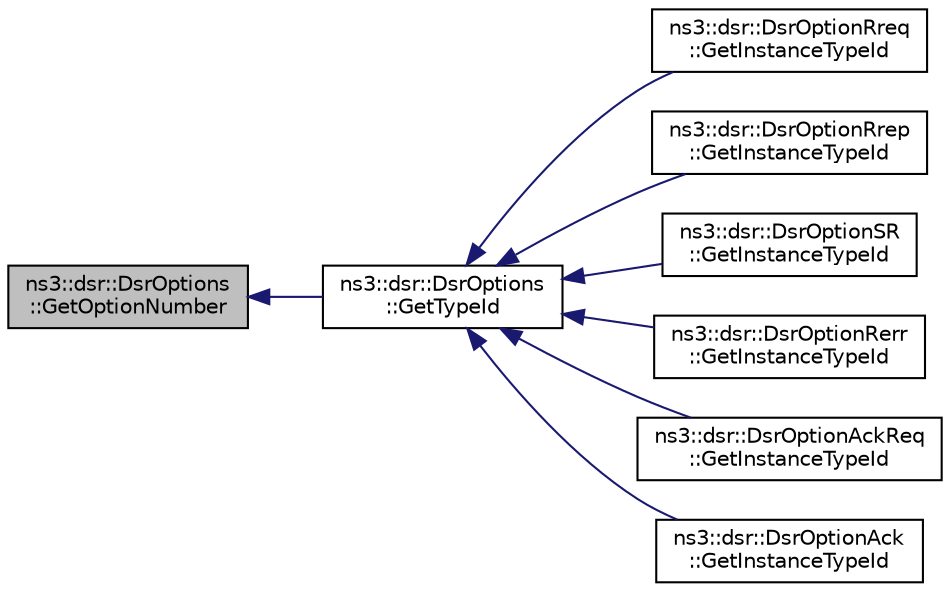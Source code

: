 digraph "ns3::dsr::DsrOptions::GetOptionNumber"
{
  edge [fontname="Helvetica",fontsize="10",labelfontname="Helvetica",labelfontsize="10"];
  node [fontname="Helvetica",fontsize="10",shape=record];
  rankdir="LR";
  Node1 [label="ns3::dsr::DsrOptions\l::GetOptionNumber",height=0.2,width=0.4,color="black", fillcolor="grey75", style="filled", fontcolor="black"];
  Node1 -> Node2 [dir="back",color="midnightblue",fontsize="10",style="solid"];
  Node2 [label="ns3::dsr::DsrOptions\l::GetTypeId",height=0.2,width=0.4,color="black", fillcolor="white", style="filled",URL="$d7/d7e/classns3_1_1dsr_1_1DsrOptions.html#a30eca80bb80530a2c64064930b399b7c",tooltip="Get the type identificator. "];
  Node2 -> Node3 [dir="back",color="midnightblue",fontsize="10",style="solid"];
  Node3 [label="ns3::dsr::DsrOptionRreq\l::GetInstanceTypeId",height=0.2,width=0.4,color="black", fillcolor="white", style="filled",URL="$dc/db3/classns3_1_1dsr_1_1DsrOptionRreq.html#a4d05ec3c108ae6026cbe7fe35e3b0d97",tooltip="Get the instance type ID. "];
  Node2 -> Node4 [dir="back",color="midnightblue",fontsize="10",style="solid"];
  Node4 [label="ns3::dsr::DsrOptionRrep\l::GetInstanceTypeId",height=0.2,width=0.4,color="black", fillcolor="white", style="filled",URL="$d1/d0f/classns3_1_1dsr_1_1DsrOptionRrep.html#a530843a582a10b60c894c5da10f6fdef",tooltip="Get the instance type ID. "];
  Node2 -> Node5 [dir="back",color="midnightblue",fontsize="10",style="solid"];
  Node5 [label="ns3::dsr::DsrOptionSR\l::GetInstanceTypeId",height=0.2,width=0.4,color="black", fillcolor="white", style="filled",URL="$d8/d06/classns3_1_1dsr_1_1DsrOptionSR.html#a3d8b49c988d45c920d152f13b3136f27",tooltip="Get the instance type ID. "];
  Node2 -> Node6 [dir="back",color="midnightblue",fontsize="10",style="solid"];
  Node6 [label="ns3::dsr::DsrOptionRerr\l::GetInstanceTypeId",height=0.2,width=0.4,color="black", fillcolor="white", style="filled",URL="$d7/d70/classns3_1_1dsr_1_1DsrOptionRerr.html#ad5d229fa56459db61b6c4c2c141c9fdc",tooltip="Get the instance type ID. "];
  Node2 -> Node7 [dir="back",color="midnightblue",fontsize="10",style="solid"];
  Node7 [label="ns3::dsr::DsrOptionAckReq\l::GetInstanceTypeId",height=0.2,width=0.4,color="black", fillcolor="white", style="filled",URL="$dd/d7b/classns3_1_1dsr_1_1DsrOptionAckReq.html#ad330d4fee1f667a1d963a5407913c580",tooltip="Get the instance type ID. "];
  Node2 -> Node8 [dir="back",color="midnightblue",fontsize="10",style="solid"];
  Node8 [label="ns3::dsr::DsrOptionAck\l::GetInstanceTypeId",height=0.2,width=0.4,color="black", fillcolor="white", style="filled",URL="$d9/d62/classns3_1_1dsr_1_1DsrOptionAck.html#a0642d3cebaaf83b787418da94daf5a97",tooltip="Get the instance type ID. "];
}
